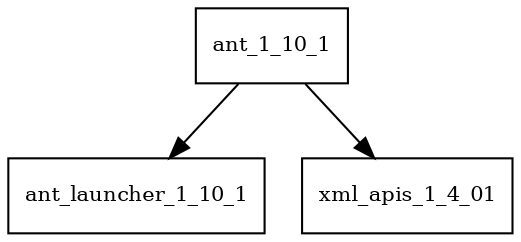 digraph ant_1_10_1_dependencies {
  node [shape = box, fontsize=10.0];
  ant_1_10_1 -> ant_launcher_1_10_1;
  ant_1_10_1 -> xml_apis_1_4_01;
}
